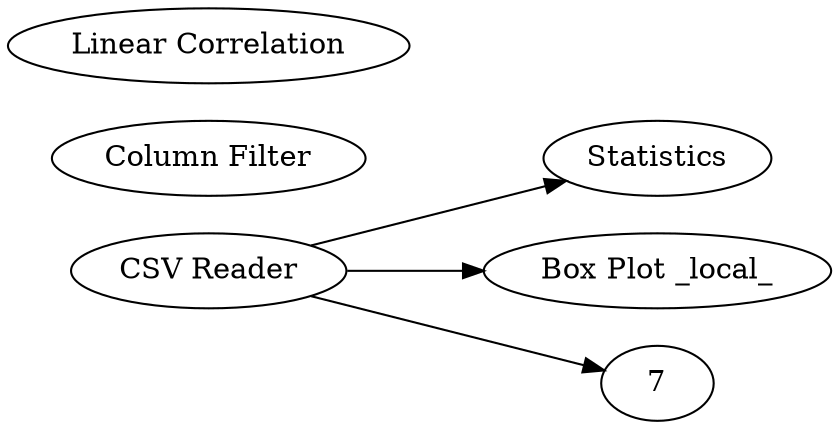 digraph {
	1 [label="CSV Reader"]
	2 [label=Statistics]
	5 [label="Column Filter"]
	6 [label="Linear Correlation"]
	9 [label="Box Plot _local_"]
	1 -> 2
	1 -> 7
	1 -> 9
	rankdir=LR
}
